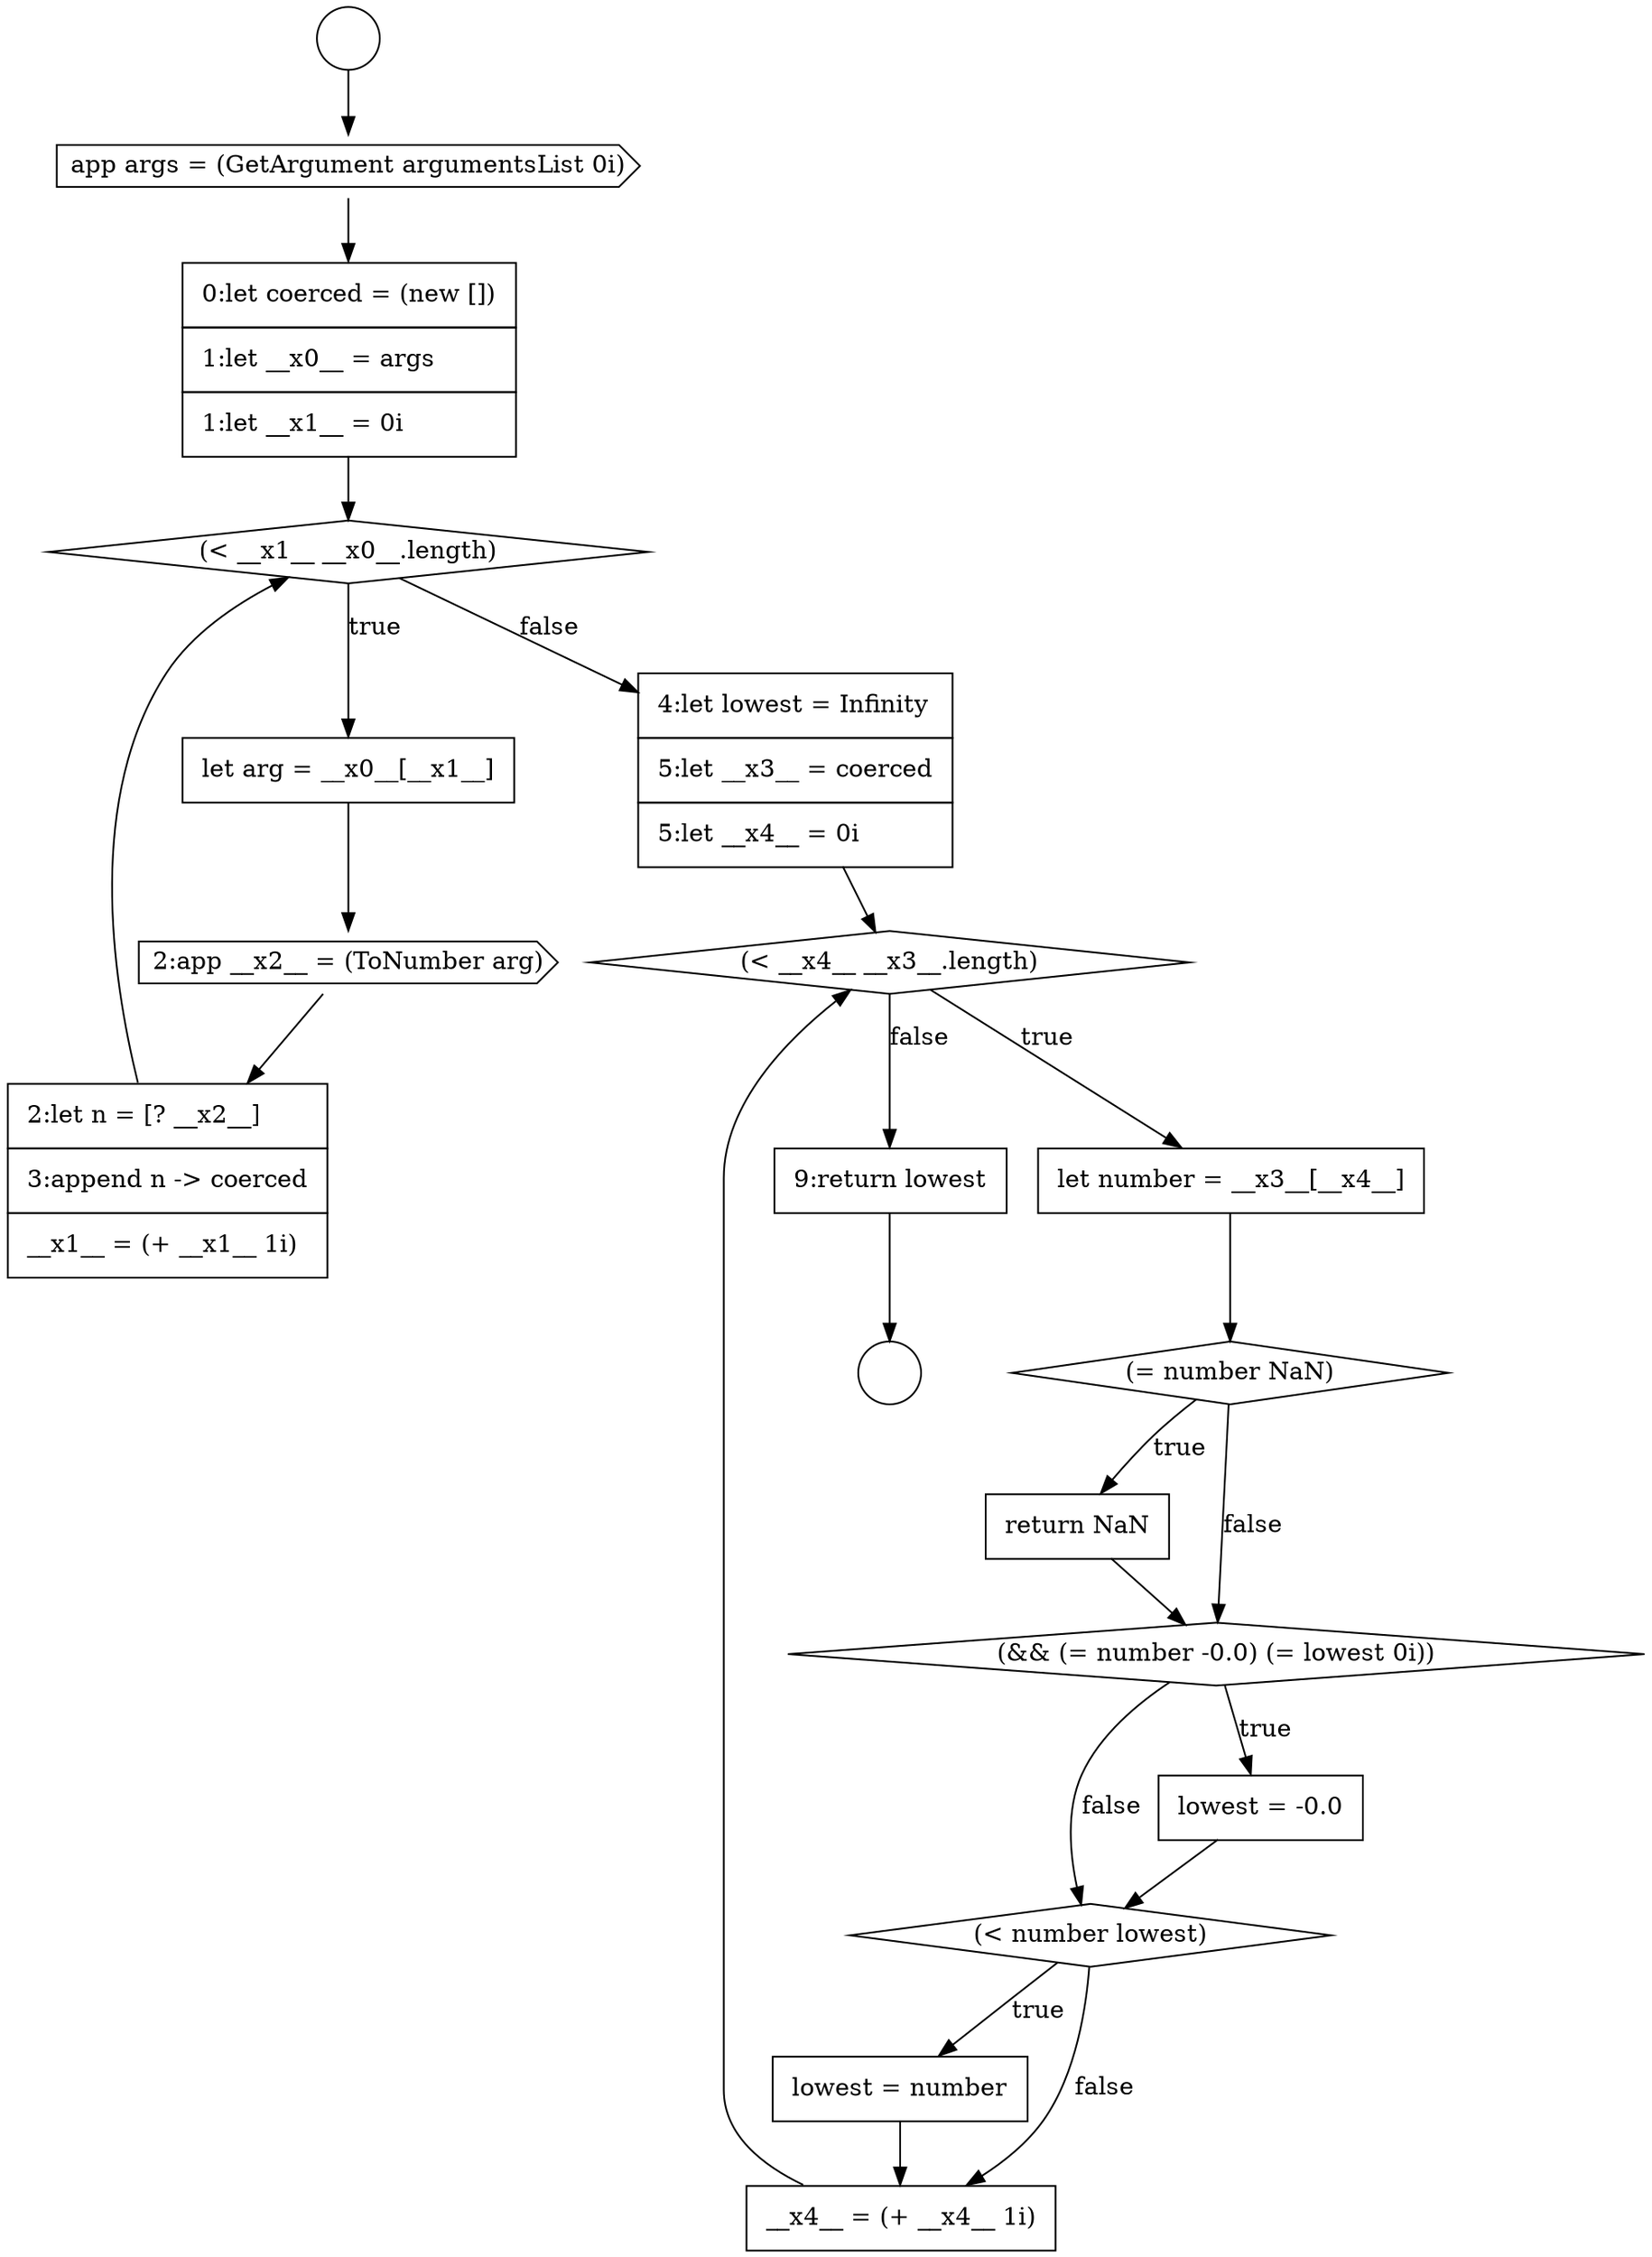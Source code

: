 digraph {
  node12934 [shape=circle label=" " color="black" fillcolor="white" style=filled]
  node12949 [shape=diamond, label=<<font color="black">(&lt; number lowest)</font>> color="black" fillcolor="white" style=filled]
  node12939 [shape=none, margin=0, label=<<font color="black">
    <table border="0" cellborder="1" cellspacing="0" cellpadding="10">
      <tr><td align="left">let arg = __x0__[__x1__]</td></tr>
    </table>
  </font>> color="black" fillcolor="white" style=filled]
  node12943 [shape=diamond, label=<<font color="black">(&lt; __x4__ __x3__.length)</font>> color="black" fillcolor="white" style=filled]
  node12935 [shape=circle label=" " color="black" fillcolor="white" style=filled]
  node12942 [shape=none, margin=0, label=<<font color="black">
    <table border="0" cellborder="1" cellspacing="0" cellpadding="10">
      <tr><td align="left">4:let lowest = Infinity</td></tr>
      <tr><td align="left">5:let __x3__ = coerced</td></tr>
      <tr><td align="left">5:let __x4__ = 0i</td></tr>
    </table>
  </font>> color="black" fillcolor="white" style=filled]
  node12946 [shape=none, margin=0, label=<<font color="black">
    <table border="0" cellborder="1" cellspacing="0" cellpadding="10">
      <tr><td align="left">return NaN</td></tr>
    </table>
  </font>> color="black" fillcolor="white" style=filled]
  node12938 [shape=diamond, label=<<font color="black">(&lt; __x1__ __x0__.length)</font>> color="black" fillcolor="white" style=filled]
  node12951 [shape=none, margin=0, label=<<font color="black">
    <table border="0" cellborder="1" cellspacing="0" cellpadding="10">
      <tr><td align="left">__x4__ = (+ __x4__ 1i)</td></tr>
    </table>
  </font>> color="black" fillcolor="white" style=filled]
  node12936 [shape=cds, label=<<font color="black">app args = (GetArgument argumentsList 0i)</font>> color="black" fillcolor="white" style=filled]
  node12941 [shape=none, margin=0, label=<<font color="black">
    <table border="0" cellborder="1" cellspacing="0" cellpadding="10">
      <tr><td align="left">2:let n = [? __x2__]</td></tr>
      <tr><td align="left">3:append n -&gt; coerced</td></tr>
      <tr><td align="left">__x1__ = (+ __x1__ 1i)</td></tr>
    </table>
  </font>> color="black" fillcolor="white" style=filled]
  node12947 [shape=diamond, label=<<font color="black">(&amp;&amp; (= number -0.0) (= lowest 0i))</font>> color="black" fillcolor="white" style=filled]
  node12937 [shape=none, margin=0, label=<<font color="black">
    <table border="0" cellborder="1" cellspacing="0" cellpadding="10">
      <tr><td align="left">0:let coerced = (new [])</td></tr>
      <tr><td align="left">1:let __x0__ = args</td></tr>
      <tr><td align="left">1:let __x1__ = 0i</td></tr>
    </table>
  </font>> color="black" fillcolor="white" style=filled]
  node12952 [shape=none, margin=0, label=<<font color="black">
    <table border="0" cellborder="1" cellspacing="0" cellpadding="10">
      <tr><td align="left">9:return lowest</td></tr>
    </table>
  </font>> color="black" fillcolor="white" style=filled]
  node12940 [shape=cds, label=<<font color="black">2:app __x2__ = (ToNumber arg)</font>> color="black" fillcolor="white" style=filled]
  node12944 [shape=none, margin=0, label=<<font color="black">
    <table border="0" cellborder="1" cellspacing="0" cellpadding="10">
      <tr><td align="left">let number = __x3__[__x4__]</td></tr>
    </table>
  </font>> color="black" fillcolor="white" style=filled]
  node12948 [shape=none, margin=0, label=<<font color="black">
    <table border="0" cellborder="1" cellspacing="0" cellpadding="10">
      <tr><td align="left">lowest = -0.0</td></tr>
    </table>
  </font>> color="black" fillcolor="white" style=filled]
  node12950 [shape=none, margin=0, label=<<font color="black">
    <table border="0" cellborder="1" cellspacing="0" cellpadding="10">
      <tr><td align="left">lowest = number</td></tr>
    </table>
  </font>> color="black" fillcolor="white" style=filled]
  node12945 [shape=diamond, label=<<font color="black">(= number NaN)</font>> color="black" fillcolor="white" style=filled]
  node12934 -> node12936 [ color="black"]
  node12937 -> node12938 [ color="black"]
  node12943 -> node12944 [label=<<font color="black">true</font>> color="black"]
  node12943 -> node12952 [label=<<font color="black">false</font>> color="black"]
  node12950 -> node12951 [ color="black"]
  node12946 -> node12947 [ color="black"]
  node12945 -> node12946 [label=<<font color="black">true</font>> color="black"]
  node12945 -> node12947 [label=<<font color="black">false</font>> color="black"]
  node12939 -> node12940 [ color="black"]
  node12941 -> node12938 [ color="black"]
  node12952 -> node12935 [ color="black"]
  node12951 -> node12943 [ color="black"]
  node12942 -> node12943 [ color="black"]
  node12949 -> node12950 [label=<<font color="black">true</font>> color="black"]
  node12949 -> node12951 [label=<<font color="black">false</font>> color="black"]
  node12948 -> node12949 [ color="black"]
  node12940 -> node12941 [ color="black"]
  node12936 -> node12937 [ color="black"]
  node12947 -> node12948 [label=<<font color="black">true</font>> color="black"]
  node12947 -> node12949 [label=<<font color="black">false</font>> color="black"]
  node12938 -> node12939 [label=<<font color="black">true</font>> color="black"]
  node12938 -> node12942 [label=<<font color="black">false</font>> color="black"]
  node12944 -> node12945 [ color="black"]
}
